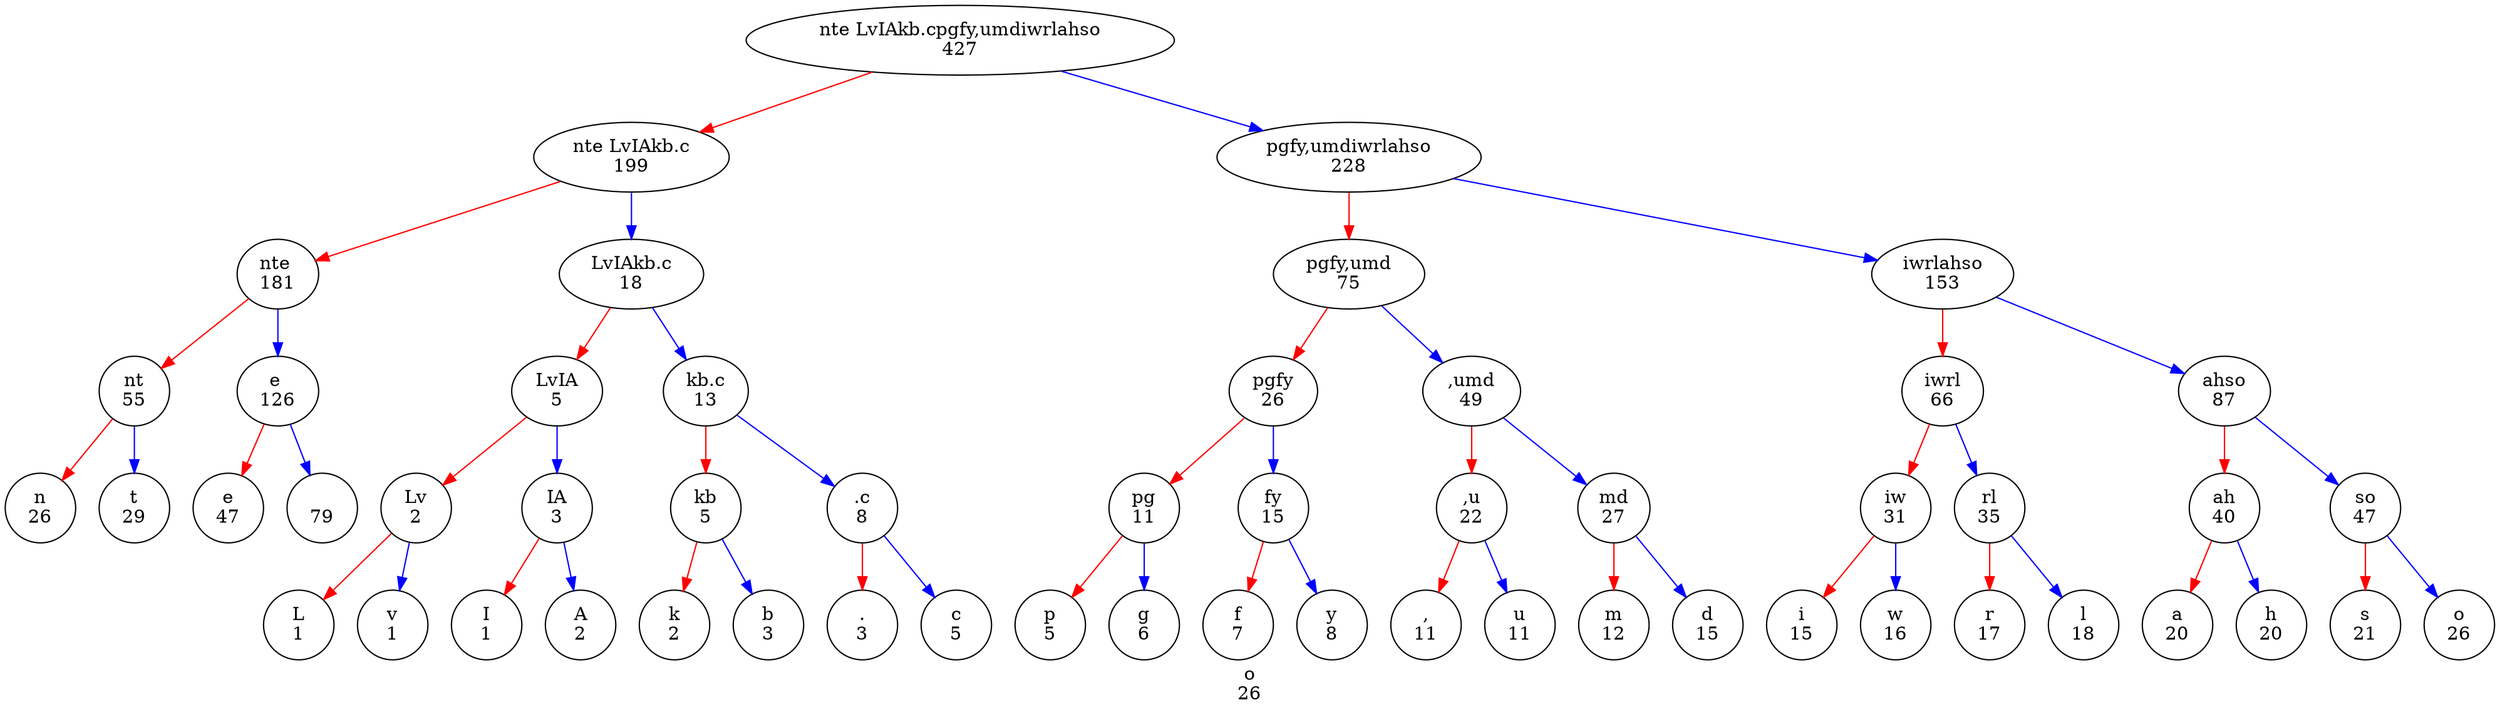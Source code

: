 digraph Huffman {
label="nte LvIAkb.cpgfy,umdiwrlahso\n427"
  "nte LvIAkb.cpgfy,umdiwrlahso\n427" -> "nte LvIAkb.c\n199" [color=red];
label="nte LvIAkb.c\n199"
  "nte LvIAkb.c\n199" -> "nte \n181" [color=red];
label="nte \n181"
  "nte \n181" -> "nt\n55" [color=red];
label="nt\n55"
  "nt\n55" -> "n\n26" [color=red];
label="n\n26"
  "nt\n55" -> "t\n29" [color=blue];
label="t\n29"
  "nte \n181" -> "e \n126" [color=blue];
label="e \n126"
  "e \n126" -> "e\n47" [color=red];
label="e\n47"
  "e \n126" -> " \n79" [color=blue];
label=" \n79"
  "nte LvIAkb.c\n199" -> "LvIAkb.c\n18" [color=blue];
label="LvIAkb.c\n18"
  "LvIAkb.c\n18" -> "LvIA\n5" [color=red];
label="LvIA\n5"
  "LvIA\n5" -> "Lv\n2" [color=red];
label="Lv\n2"
  "Lv\n2" -> "L\n1" [color=red];
label="L\n1"
  "Lv\n2" -> "v\n1" [color=blue];
label="v\n1"
  "LvIA\n5" -> "IA\n3" [color=blue];
label="IA\n3"
  "IA\n3" -> "I\n1" [color=red];
label="I\n1"
  "IA\n3" -> "A\n2" [color=blue];
label="A\n2"
  "LvIAkb.c\n18" -> "kb.c\n13" [color=blue];
label="kb.c\n13"
  "kb.c\n13" -> "kb\n5" [color=red];
label="kb\n5"
  "kb\n5" -> "k\n2" [color=red];
label="k\n2"
  "kb\n5" -> "b\n3" [color=blue];
label="b\n3"
  "kb.c\n13" -> ".c\n8" [color=blue];
label=".c\n8"
  ".c\n8" -> ".\n3" [color=red];
label=".\n3"
  ".c\n8" -> "c\n5" [color=blue];
label="c\n5"
  "nte LvIAkb.cpgfy,umdiwrlahso\n427" -> "pgfy,umdiwrlahso\n228" [color=blue];
label="pgfy,umdiwrlahso\n228"
  "pgfy,umdiwrlahso\n228" -> "pgfy,umd\n75" [color=red];
label="pgfy,umd\n75"
  "pgfy,umd\n75" -> "pgfy\n26" [color=red];
label="pgfy\n26"
  "pgfy\n26" -> "pg\n11" [color=red];
label="pg\n11"
  "pg\n11" -> "p\n5" [color=red];
label="p\n5"
  "pg\n11" -> "g\n6" [color=blue];
label="g\n6"
  "pgfy\n26" -> "fy\n15" [color=blue];
label="fy\n15"
  "fy\n15" -> "f\n7" [color=red];
label="f\n7"
  "fy\n15" -> "y\n8" [color=blue];
label="y\n8"
  "pgfy,umd\n75" -> ",umd\n49" [color=blue];
label=",umd\n49"
  ",umd\n49" -> ",u\n22" [color=red];
label=",u\n22"
  ",u\n22" -> ",\n11" [color=red];
label=",\n11"
  ",u\n22" -> "u\n11" [color=blue];
label="u\n11"
  ",umd\n49" -> "md\n27" [color=blue];
label="md\n27"
  "md\n27" -> "m\n12" [color=red];
label="m\n12"
  "md\n27" -> "d\n15" [color=blue];
label="d\n15"
  "pgfy,umdiwrlahso\n228" -> "iwrlahso\n153" [color=blue];
label="iwrlahso\n153"
  "iwrlahso\n153" -> "iwrl\n66" [color=red];
label="iwrl\n66"
  "iwrl\n66" -> "iw\n31" [color=red];
label="iw\n31"
  "iw\n31" -> "i\n15" [color=red];
label="i\n15"
  "iw\n31" -> "w\n16" [color=blue];
label="w\n16"
  "iwrl\n66" -> "rl\n35" [color=blue];
label="rl\n35"
  "rl\n35" -> "r\n17" [color=red];
label="r\n17"
  "rl\n35" -> "l\n18" [color=blue];
label="l\n18"
  "iwrlahso\n153" -> "ahso\n87" [color=blue];
label="ahso\n87"
  "ahso\n87" -> "ah\n40" [color=red];
label="ah\n40"
  "ah\n40" -> "a\n20" [color=red];
label="a\n20"
  "ah\n40" -> "h\n20" [color=blue];
label="h\n20"
  "ahso\n87" -> "so\n47" [color=blue];
label="so\n47"
  "so\n47" -> "s\n21" [color=red];
label="s\n21"
  "so\n47" -> "o\n26" [color=blue];
label="o\n26"
}
